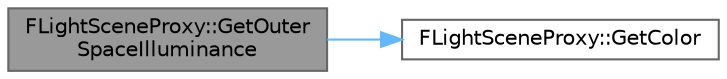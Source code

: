 digraph "FLightSceneProxy::GetOuterSpaceIlluminance"
{
 // INTERACTIVE_SVG=YES
 // LATEX_PDF_SIZE
  bgcolor="transparent";
  edge [fontname=Helvetica,fontsize=10,labelfontname=Helvetica,labelfontsize=10];
  node [fontname=Helvetica,fontsize=10,shape=box,height=0.2,width=0.4];
  rankdir="LR";
  Node1 [id="Node000001",label="FLightSceneProxy::GetOuter\lSpaceIlluminance",height=0.2,width=0.4,color="gray40", fillcolor="grey60", style="filled", fontcolor="black",tooltip=" "];
  Node1 -> Node2 [id="edge1_Node000001_Node000002",color="steelblue1",style="solid",tooltip=" "];
  Node2 [id="Node000002",label="FLightSceneProxy::GetColor",height=0.2,width=0.4,color="grey40", fillcolor="white", style="filled",URL="$d3/ded/classFLightSceneProxy.html#a5aa42167daa99d5566dca806b0d05b4b",tooltip=" "];
}
